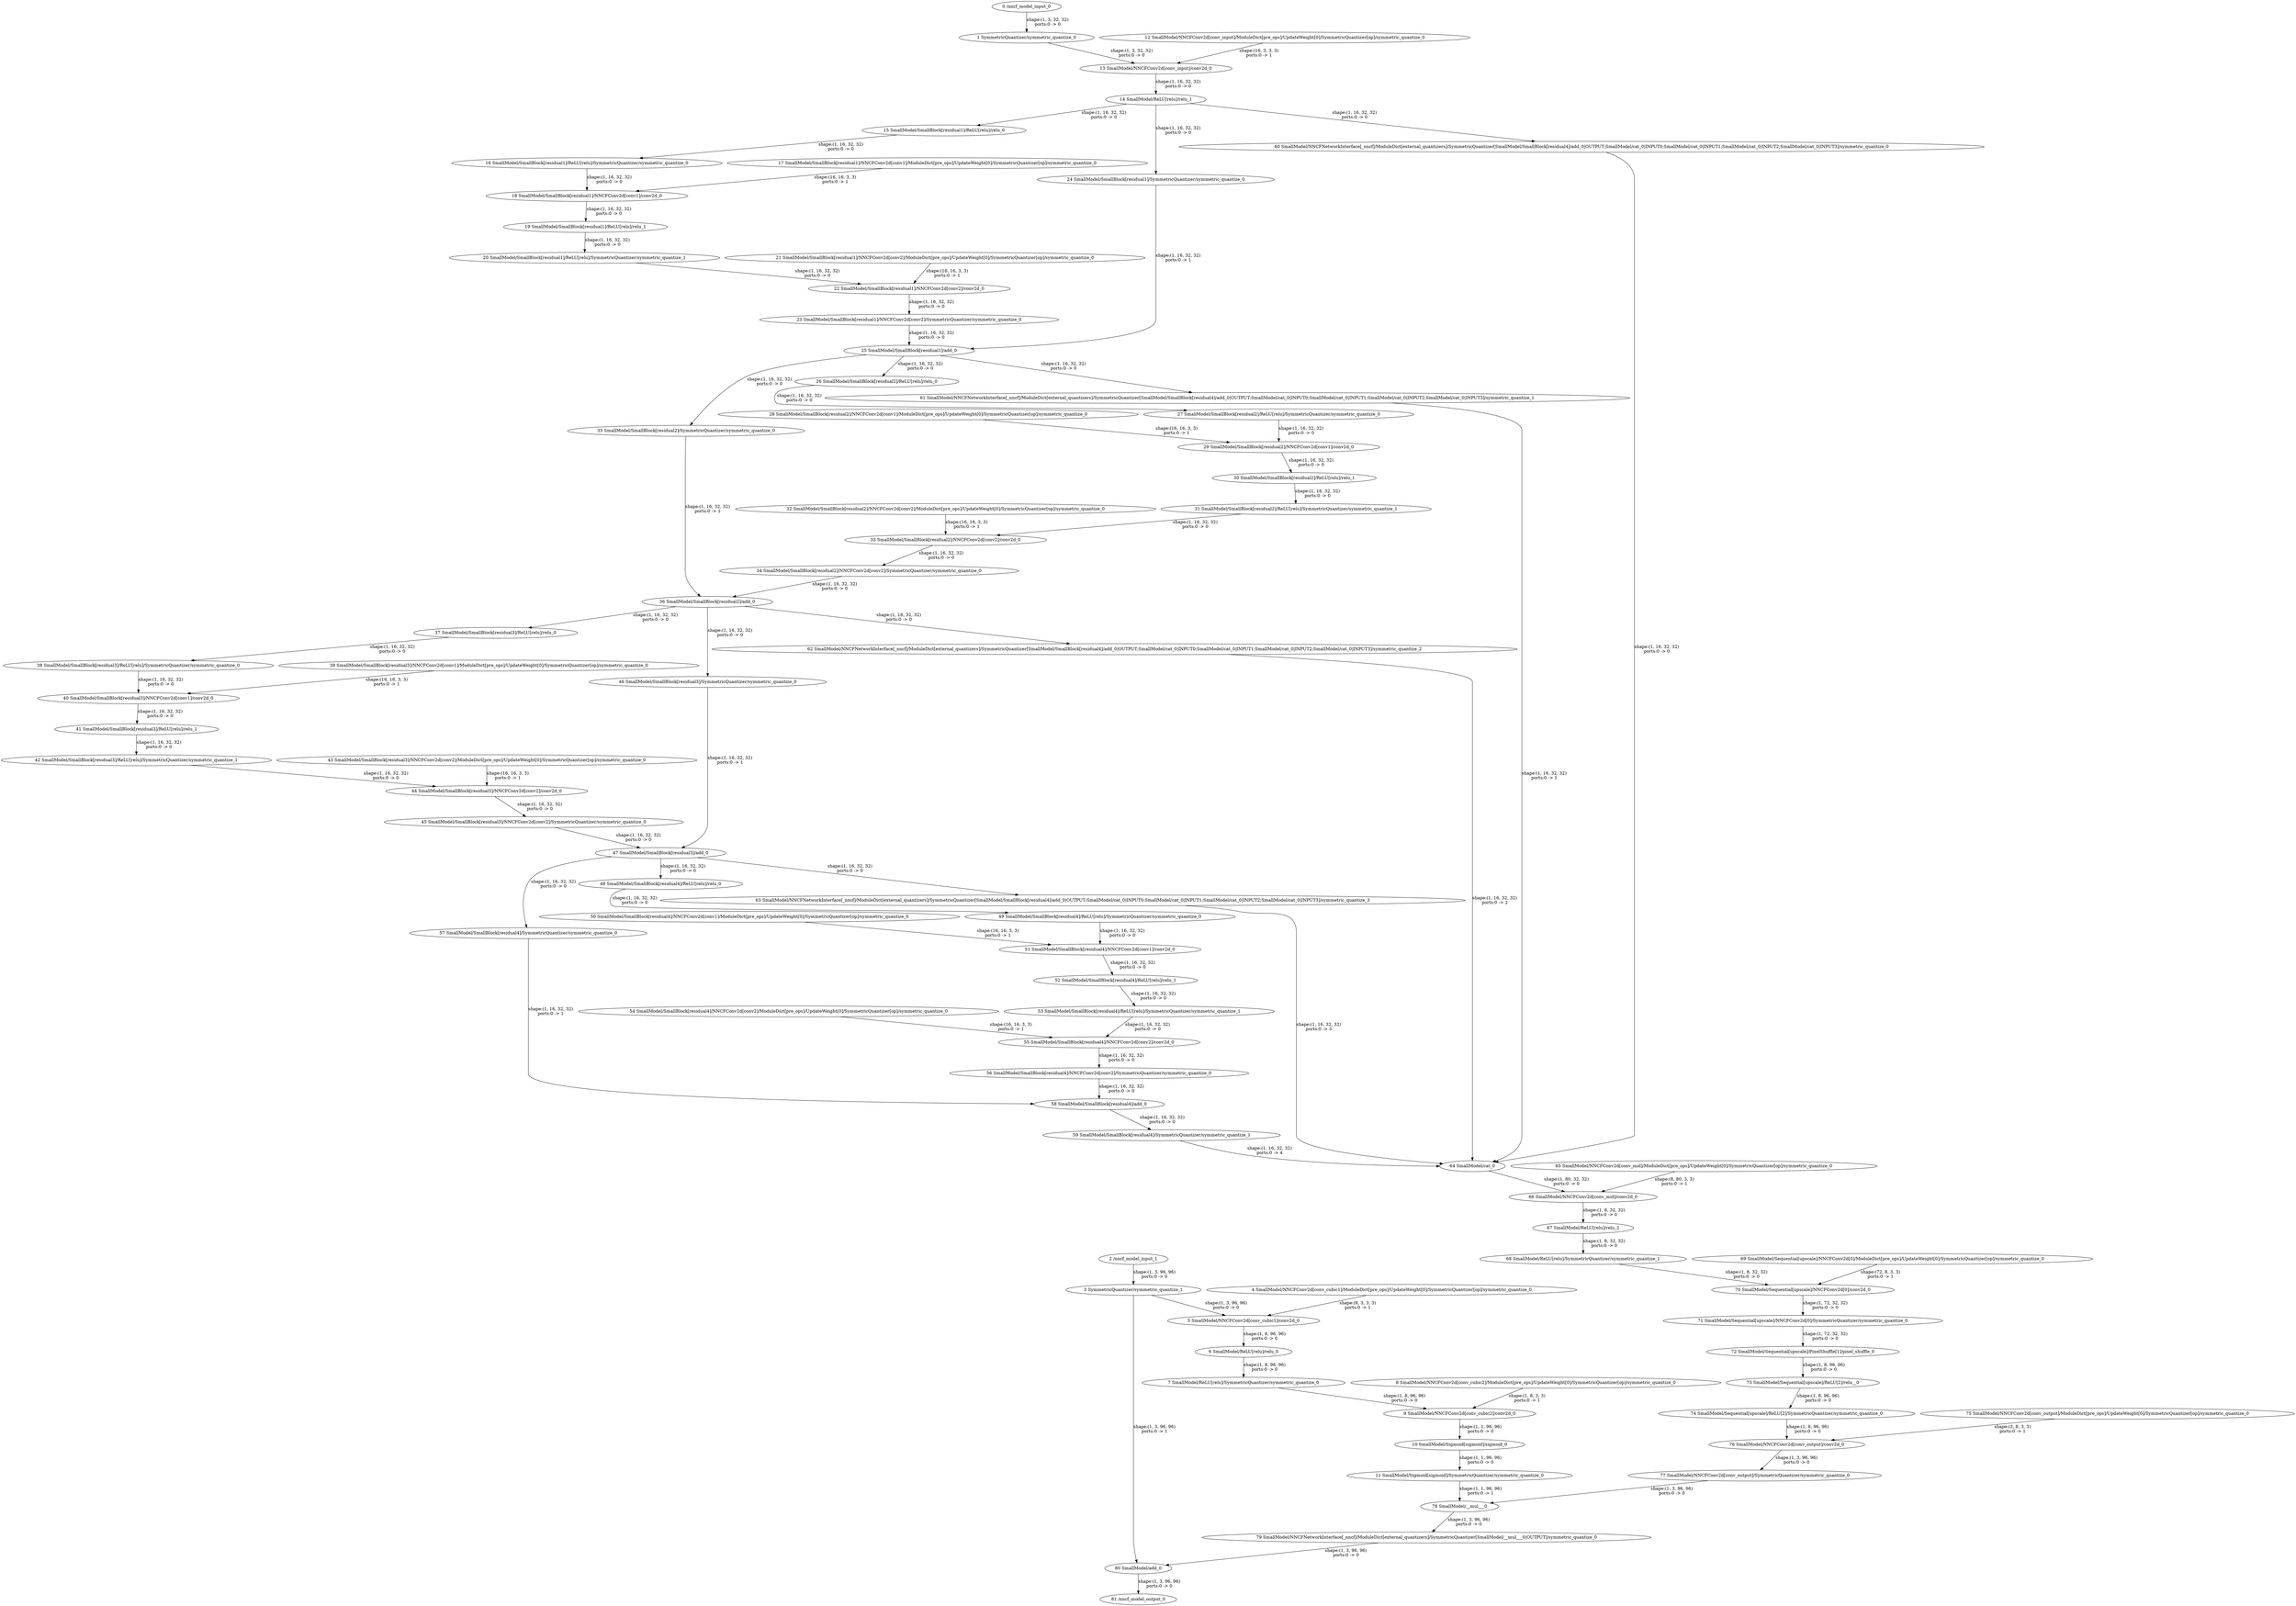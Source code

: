 strict digraph  {
"0 /nncf_model_input_0" [id=0, type=nncf_model_input];
"1 SymmetricQuantizer/symmetric_quantize_0" [id=1, type=symmetric_quantize];
"2 /nncf_model_input_1" [id=2, type=nncf_model_input];
"3 SymmetricQuantizer/symmetric_quantize_1" [id=3, type=symmetric_quantize];
"4 SmallModel/NNCFConv2d[conv_cubic1]/ModuleDict[pre_ops]/UpdateWeight[0]/SymmetricQuantizer[op]/symmetric_quantize_0" [id=4, type=symmetric_quantize];
"5 SmallModel/NNCFConv2d[conv_cubic1]/conv2d_0" [id=5, type=conv2d];
"6 SmallModel/ReLU[relu]/relu_0" [id=6, type=relu];
"7 SmallModel/ReLU[relu]/SymmetricQuantizer/symmetric_quantize_0" [id=7, type=symmetric_quantize];
"8 SmallModel/NNCFConv2d[conv_cubic2]/ModuleDict[pre_ops]/UpdateWeight[0]/SymmetricQuantizer[op]/symmetric_quantize_0" [id=8, type=symmetric_quantize];
"9 SmallModel/NNCFConv2d[conv_cubic2]/conv2d_0" [id=9, type=conv2d];
"10 SmallModel/Sigmoid[sigmoid]/sigmoid_0" [id=10, type=sigmoid];
"11 SmallModel/Sigmoid[sigmoid]/SymmetricQuantizer/symmetric_quantize_0" [id=11, type=symmetric_quantize];
"12 SmallModel/NNCFConv2d[conv_input]/ModuleDict[pre_ops]/UpdateWeight[0]/SymmetricQuantizer[op]/symmetric_quantize_0" [id=12, type=symmetric_quantize];
"13 SmallModel/NNCFConv2d[conv_input]/conv2d_0" [id=13, type=conv2d];
"14 SmallModel/ReLU[relu]/relu_1" [id=14, type=relu];
"15 SmallModel/SmallBlock[residual1]/ReLU[relu]/relu_0" [id=15, type=relu];
"16 SmallModel/SmallBlock[residual1]/ReLU[relu]/SymmetricQuantizer/symmetric_quantize_0" [id=16, type=symmetric_quantize];
"17 SmallModel/SmallBlock[residual1]/NNCFConv2d[conv1]/ModuleDict[pre_ops]/UpdateWeight[0]/SymmetricQuantizer[op]/symmetric_quantize_0" [id=17, type=symmetric_quantize];
"18 SmallModel/SmallBlock[residual1]/NNCFConv2d[conv1]/conv2d_0" [id=18, type=conv2d];
"19 SmallModel/SmallBlock[residual1]/ReLU[relu]/relu_1" [id=19, type=relu];
"20 SmallModel/SmallBlock[residual1]/ReLU[relu]/SymmetricQuantizer/symmetric_quantize_1" [id=20, type=symmetric_quantize];
"21 SmallModel/SmallBlock[residual1]/NNCFConv2d[conv2]/ModuleDict[pre_ops]/UpdateWeight[0]/SymmetricQuantizer[op]/symmetric_quantize_0" [id=21, type=symmetric_quantize];
"22 SmallModel/SmallBlock[residual1]/NNCFConv2d[conv2]/conv2d_0" [id=22, type=conv2d];
"23 SmallModel/SmallBlock[residual1]/NNCFConv2d[conv2]/SymmetricQuantizer/symmetric_quantize_0" [id=23, type=symmetric_quantize];
"24 SmallModel/SmallBlock[residual1]/SymmetricQuantizer/symmetric_quantize_0" [id=24, type=symmetric_quantize];
"25 SmallModel/SmallBlock[residual1]/add_0" [id=25, type=add];
"26 SmallModel/SmallBlock[residual2]/ReLU[relu]/relu_0" [id=26, type=relu];
"27 SmallModel/SmallBlock[residual2]/ReLU[relu]/SymmetricQuantizer/symmetric_quantize_0" [id=27, type=symmetric_quantize];
"28 SmallModel/SmallBlock[residual2]/NNCFConv2d[conv1]/ModuleDict[pre_ops]/UpdateWeight[0]/SymmetricQuantizer[op]/symmetric_quantize_0" [id=28, type=symmetric_quantize];
"29 SmallModel/SmallBlock[residual2]/NNCFConv2d[conv1]/conv2d_0" [id=29, type=conv2d];
"30 SmallModel/SmallBlock[residual2]/ReLU[relu]/relu_1" [id=30, type=relu];
"31 SmallModel/SmallBlock[residual2]/ReLU[relu]/SymmetricQuantizer/symmetric_quantize_1" [id=31, type=symmetric_quantize];
"32 SmallModel/SmallBlock[residual2]/NNCFConv2d[conv2]/ModuleDict[pre_ops]/UpdateWeight[0]/SymmetricQuantizer[op]/symmetric_quantize_0" [id=32, type=symmetric_quantize];
"33 SmallModel/SmallBlock[residual2]/NNCFConv2d[conv2]/conv2d_0" [id=33, type=conv2d];
"34 SmallModel/SmallBlock[residual2]/NNCFConv2d[conv2]/SymmetricQuantizer/symmetric_quantize_0" [id=34, type=symmetric_quantize];
"35 SmallModel/SmallBlock[residual2]/SymmetricQuantizer/symmetric_quantize_0" [id=35, type=symmetric_quantize];
"36 SmallModel/SmallBlock[residual2]/add_0" [id=36, type=add];
"37 SmallModel/SmallBlock[residual3]/ReLU[relu]/relu_0" [id=37, type=relu];
"38 SmallModel/SmallBlock[residual3]/ReLU[relu]/SymmetricQuantizer/symmetric_quantize_0" [id=38, type=symmetric_quantize];
"39 SmallModel/SmallBlock[residual3]/NNCFConv2d[conv1]/ModuleDict[pre_ops]/UpdateWeight[0]/SymmetricQuantizer[op]/symmetric_quantize_0" [id=39, type=symmetric_quantize];
"40 SmallModel/SmallBlock[residual3]/NNCFConv2d[conv1]/conv2d_0" [id=40, type=conv2d];
"41 SmallModel/SmallBlock[residual3]/ReLU[relu]/relu_1" [id=41, type=relu];
"42 SmallModel/SmallBlock[residual3]/ReLU[relu]/SymmetricQuantizer/symmetric_quantize_1" [id=42, type=symmetric_quantize];
"43 SmallModel/SmallBlock[residual3]/NNCFConv2d[conv2]/ModuleDict[pre_ops]/UpdateWeight[0]/SymmetricQuantizer[op]/symmetric_quantize_0" [id=43, type=symmetric_quantize];
"44 SmallModel/SmallBlock[residual3]/NNCFConv2d[conv2]/conv2d_0" [id=44, type=conv2d];
"45 SmallModel/SmallBlock[residual3]/NNCFConv2d[conv2]/SymmetricQuantizer/symmetric_quantize_0" [id=45, type=symmetric_quantize];
"46 SmallModel/SmallBlock[residual3]/SymmetricQuantizer/symmetric_quantize_0" [id=46, type=symmetric_quantize];
"47 SmallModel/SmallBlock[residual3]/add_0" [id=47, type=add];
"48 SmallModel/SmallBlock[residual4]/ReLU[relu]/relu_0" [id=48, type=relu];
"49 SmallModel/SmallBlock[residual4]/ReLU[relu]/SymmetricQuantizer/symmetric_quantize_0" [id=49, type=symmetric_quantize];
"50 SmallModel/SmallBlock[residual4]/NNCFConv2d[conv1]/ModuleDict[pre_ops]/UpdateWeight[0]/SymmetricQuantizer[op]/symmetric_quantize_0" [id=50, type=symmetric_quantize];
"51 SmallModel/SmallBlock[residual4]/NNCFConv2d[conv1]/conv2d_0" [id=51, type=conv2d];
"52 SmallModel/SmallBlock[residual4]/ReLU[relu]/relu_1" [id=52, type=relu];
"53 SmallModel/SmallBlock[residual4]/ReLU[relu]/SymmetricQuantizer/symmetric_quantize_1" [id=53, type=symmetric_quantize];
"54 SmallModel/SmallBlock[residual4]/NNCFConv2d[conv2]/ModuleDict[pre_ops]/UpdateWeight[0]/SymmetricQuantizer[op]/symmetric_quantize_0" [id=54, type=symmetric_quantize];
"55 SmallModel/SmallBlock[residual4]/NNCFConv2d[conv2]/conv2d_0" [id=55, type=conv2d];
"56 SmallModel/SmallBlock[residual4]/NNCFConv2d[conv2]/SymmetricQuantizer/symmetric_quantize_0" [id=56, type=symmetric_quantize];
"57 SmallModel/SmallBlock[residual4]/SymmetricQuantizer/symmetric_quantize_0" [id=57, type=symmetric_quantize];
"58 SmallModel/SmallBlock[residual4]/add_0" [id=58, type=add];
"59 SmallModel/SmallBlock[residual4]/SymmetricQuantizer/symmetric_quantize_1" [id=59, type=symmetric_quantize];
"60 SmallModel/NNCFNetworkInterface[_nncf]/ModuleDict[external_quantizers]/SymmetricQuantizer[SmallModel/SmallBlock[residual4]/add_0|OUTPUT;SmallModel/cat_0|INPUT0;SmallModel/cat_0|INPUT1;SmallModel/cat_0|INPUT2;SmallModel/cat_0|INPUT3]/symmetric_quantize_0" [id=60, type=symmetric_quantize];
"61 SmallModel/NNCFNetworkInterface[_nncf]/ModuleDict[external_quantizers]/SymmetricQuantizer[SmallModel/SmallBlock[residual4]/add_0|OUTPUT;SmallModel/cat_0|INPUT0;SmallModel/cat_0|INPUT1;SmallModel/cat_0|INPUT2;SmallModel/cat_0|INPUT3]/symmetric_quantize_1" [id=61, type=symmetric_quantize];
"62 SmallModel/NNCFNetworkInterface[_nncf]/ModuleDict[external_quantizers]/SymmetricQuantizer[SmallModel/SmallBlock[residual4]/add_0|OUTPUT;SmallModel/cat_0|INPUT0;SmallModel/cat_0|INPUT1;SmallModel/cat_0|INPUT2;SmallModel/cat_0|INPUT3]/symmetric_quantize_2" [id=62, type=symmetric_quantize];
"63 SmallModel/NNCFNetworkInterface[_nncf]/ModuleDict[external_quantizers]/SymmetricQuantizer[SmallModel/SmallBlock[residual4]/add_0|OUTPUT;SmallModel/cat_0|INPUT0;SmallModel/cat_0|INPUT1;SmallModel/cat_0|INPUT2;SmallModel/cat_0|INPUT3]/symmetric_quantize_3" [id=63, type=symmetric_quantize];
"64 SmallModel/cat_0" [id=64, type=cat];
"65 SmallModel/NNCFConv2d[conv_mid]/ModuleDict[pre_ops]/UpdateWeight[0]/SymmetricQuantizer[op]/symmetric_quantize_0" [id=65, type=symmetric_quantize];
"66 SmallModel/NNCFConv2d[conv_mid]/conv2d_0" [id=66, type=conv2d];
"67 SmallModel/ReLU[relu]/relu_2" [id=67, type=relu];
"68 SmallModel/ReLU[relu]/SymmetricQuantizer/symmetric_quantize_1" [id=68, type=symmetric_quantize];
"69 SmallModel/Sequential[upscale]/NNCFConv2d[0]/ModuleDict[pre_ops]/UpdateWeight[0]/SymmetricQuantizer[op]/symmetric_quantize_0" [id=69, type=symmetric_quantize];
"70 SmallModel/Sequential[upscale]/NNCFConv2d[0]/conv2d_0" [id=70, type=conv2d];
"71 SmallModel/Sequential[upscale]/NNCFConv2d[0]/SymmetricQuantizer/symmetric_quantize_0" [id=71, type=symmetric_quantize];
"72 SmallModel/Sequential[upscale]/PixelShuffle[1]/pixel_shuffle_0" [id=72, type=pixel_shuffle];
"73 SmallModel/Sequential[upscale]/ReLU[2]/relu__0" [id=73, type=relu_];
"74 SmallModel/Sequential[upscale]/ReLU[2]/SymmetricQuantizer/symmetric_quantize_0" [id=74, type=symmetric_quantize];
"75 SmallModel/NNCFConv2d[conv_output]/ModuleDict[pre_ops]/UpdateWeight[0]/SymmetricQuantizer[op]/symmetric_quantize_0" [id=75, type=symmetric_quantize];
"76 SmallModel/NNCFConv2d[conv_output]/conv2d_0" [id=76, type=conv2d];
"77 SmallModel/NNCFConv2d[conv_output]/SymmetricQuantizer/symmetric_quantize_0" [id=77, type=symmetric_quantize];
"78 SmallModel/__mul___0" [id=78, type=__mul__];
"79 SmallModel/NNCFNetworkInterface[_nncf]/ModuleDict[external_quantizers]/SymmetricQuantizer[SmallModel/__mul___0|OUTPUT]/symmetric_quantize_0" [id=79, type=symmetric_quantize];
"80 SmallModel/add_0" [id=80, type=add];
"81 /nncf_model_output_0" [id=81, type=nncf_model_output];
"0 /nncf_model_input_0" -> "1 SymmetricQuantizer/symmetric_quantize_0"  [label="shape:(1, 3, 32, 32)\nports:0 -> 0", style=solid];
"1 SymmetricQuantizer/symmetric_quantize_0" -> "13 SmallModel/NNCFConv2d[conv_input]/conv2d_0"  [label="shape:(1, 3, 32, 32)\nports:0 -> 0", style=solid];
"2 /nncf_model_input_1" -> "3 SymmetricQuantizer/symmetric_quantize_1"  [label="shape:(1, 3, 96, 96)\nports:0 -> 0", style=solid];
"3 SymmetricQuantizer/symmetric_quantize_1" -> "5 SmallModel/NNCFConv2d[conv_cubic1]/conv2d_0"  [label="shape:(1, 3, 96, 96)\nports:0 -> 0", style=solid];
"3 SymmetricQuantizer/symmetric_quantize_1" -> "80 SmallModel/add_0"  [label="shape:(1, 3, 96, 96)\nports:0 -> 1", style=solid];
"4 SmallModel/NNCFConv2d[conv_cubic1]/ModuleDict[pre_ops]/UpdateWeight[0]/SymmetricQuantizer[op]/symmetric_quantize_0" -> "5 SmallModel/NNCFConv2d[conv_cubic1]/conv2d_0"  [label="shape:(8, 3, 3, 3)\nports:0 -> 1", style=solid];
"5 SmallModel/NNCFConv2d[conv_cubic1]/conv2d_0" -> "6 SmallModel/ReLU[relu]/relu_0"  [label="shape:(1, 8, 96, 96)\nports:0 -> 0", style=solid];
"6 SmallModel/ReLU[relu]/relu_0" -> "7 SmallModel/ReLU[relu]/SymmetricQuantizer/symmetric_quantize_0"  [label="shape:(1, 8, 96, 96)\nports:0 -> 0", style=solid];
"7 SmallModel/ReLU[relu]/SymmetricQuantizer/symmetric_quantize_0" -> "9 SmallModel/NNCFConv2d[conv_cubic2]/conv2d_0"  [label="shape:(1, 8, 96, 96)\nports:0 -> 0", style=solid];
"8 SmallModel/NNCFConv2d[conv_cubic2]/ModuleDict[pre_ops]/UpdateWeight[0]/SymmetricQuantizer[op]/symmetric_quantize_0" -> "9 SmallModel/NNCFConv2d[conv_cubic2]/conv2d_0"  [label="shape:(1, 8, 3, 3)\nports:0 -> 1", style=solid];
"9 SmallModel/NNCFConv2d[conv_cubic2]/conv2d_0" -> "10 SmallModel/Sigmoid[sigmoid]/sigmoid_0"  [label="shape:(1, 1, 96, 96)\nports:0 -> 0", style=solid];
"10 SmallModel/Sigmoid[sigmoid]/sigmoid_0" -> "11 SmallModel/Sigmoid[sigmoid]/SymmetricQuantizer/symmetric_quantize_0"  [label="shape:(1, 1, 96, 96)\nports:0 -> 0", style=solid];
"11 SmallModel/Sigmoid[sigmoid]/SymmetricQuantizer/symmetric_quantize_0" -> "78 SmallModel/__mul___0"  [label="shape:(1, 1, 96, 96)\nports:0 -> 1", style=solid];
"12 SmallModel/NNCFConv2d[conv_input]/ModuleDict[pre_ops]/UpdateWeight[0]/SymmetricQuantizer[op]/symmetric_quantize_0" -> "13 SmallModel/NNCFConv2d[conv_input]/conv2d_0"  [label="shape:(16, 3, 3, 3)\nports:0 -> 1", style=solid];
"13 SmallModel/NNCFConv2d[conv_input]/conv2d_0" -> "14 SmallModel/ReLU[relu]/relu_1"  [label="shape:(1, 16, 32, 32)\nports:0 -> 0", style=solid];
"14 SmallModel/ReLU[relu]/relu_1" -> "15 SmallModel/SmallBlock[residual1]/ReLU[relu]/relu_0"  [label="shape:(1, 16, 32, 32)\nports:0 -> 0", style=solid];
"14 SmallModel/ReLU[relu]/relu_1" -> "24 SmallModel/SmallBlock[residual1]/SymmetricQuantizer/symmetric_quantize_0"  [label="shape:(1, 16, 32, 32)\nports:0 -> 0", style=solid];
"14 SmallModel/ReLU[relu]/relu_1" -> "60 SmallModel/NNCFNetworkInterface[_nncf]/ModuleDict[external_quantizers]/SymmetricQuantizer[SmallModel/SmallBlock[residual4]/add_0|OUTPUT;SmallModel/cat_0|INPUT0;SmallModel/cat_0|INPUT1;SmallModel/cat_0|INPUT2;SmallModel/cat_0|INPUT3]/symmetric_quantize_0"  [label="shape:(1, 16, 32, 32)\nports:0 -> 0", style=solid];
"15 SmallModel/SmallBlock[residual1]/ReLU[relu]/relu_0" -> "16 SmallModel/SmallBlock[residual1]/ReLU[relu]/SymmetricQuantizer/symmetric_quantize_0"  [label="shape:(1, 16, 32, 32)\nports:0 -> 0", style=solid];
"16 SmallModel/SmallBlock[residual1]/ReLU[relu]/SymmetricQuantizer/symmetric_quantize_0" -> "18 SmallModel/SmallBlock[residual1]/NNCFConv2d[conv1]/conv2d_0"  [label="shape:(1, 16, 32, 32)\nports:0 -> 0", style=solid];
"17 SmallModel/SmallBlock[residual1]/NNCFConv2d[conv1]/ModuleDict[pre_ops]/UpdateWeight[0]/SymmetricQuantizer[op]/symmetric_quantize_0" -> "18 SmallModel/SmallBlock[residual1]/NNCFConv2d[conv1]/conv2d_0"  [label="shape:(16, 16, 3, 3)\nports:0 -> 1", style=solid];
"18 SmallModel/SmallBlock[residual1]/NNCFConv2d[conv1]/conv2d_0" -> "19 SmallModel/SmallBlock[residual1]/ReLU[relu]/relu_1"  [label="shape:(1, 16, 32, 32)\nports:0 -> 0", style=solid];
"19 SmallModel/SmallBlock[residual1]/ReLU[relu]/relu_1" -> "20 SmallModel/SmallBlock[residual1]/ReLU[relu]/SymmetricQuantizer/symmetric_quantize_1"  [label="shape:(1, 16, 32, 32)\nports:0 -> 0", style=solid];
"20 SmallModel/SmallBlock[residual1]/ReLU[relu]/SymmetricQuantizer/symmetric_quantize_1" -> "22 SmallModel/SmallBlock[residual1]/NNCFConv2d[conv2]/conv2d_0"  [label="shape:(1, 16, 32, 32)\nports:0 -> 0", style=solid];
"21 SmallModel/SmallBlock[residual1]/NNCFConv2d[conv2]/ModuleDict[pre_ops]/UpdateWeight[0]/SymmetricQuantizer[op]/symmetric_quantize_0" -> "22 SmallModel/SmallBlock[residual1]/NNCFConv2d[conv2]/conv2d_0"  [label="shape:(16, 16, 3, 3)\nports:0 -> 1", style=solid];
"22 SmallModel/SmallBlock[residual1]/NNCFConv2d[conv2]/conv2d_0" -> "23 SmallModel/SmallBlock[residual1]/NNCFConv2d[conv2]/SymmetricQuantizer/symmetric_quantize_0"  [label="shape:(1, 16, 32, 32)\nports:0 -> 0", style=solid];
"23 SmallModel/SmallBlock[residual1]/NNCFConv2d[conv2]/SymmetricQuantizer/symmetric_quantize_0" -> "25 SmallModel/SmallBlock[residual1]/add_0"  [label="shape:(1, 16, 32, 32)\nports:0 -> 0", style=solid];
"24 SmallModel/SmallBlock[residual1]/SymmetricQuantizer/symmetric_quantize_0" -> "25 SmallModel/SmallBlock[residual1]/add_0"  [label="shape:(1, 16, 32, 32)\nports:0 -> 1", style=solid];
"25 SmallModel/SmallBlock[residual1]/add_0" -> "26 SmallModel/SmallBlock[residual2]/ReLU[relu]/relu_0"  [label="shape:(1, 16, 32, 32)\nports:0 -> 0", style=solid];
"25 SmallModel/SmallBlock[residual1]/add_0" -> "35 SmallModel/SmallBlock[residual2]/SymmetricQuantizer/symmetric_quantize_0"  [label="shape:(1, 16, 32, 32)\nports:0 -> 0", style=solid];
"25 SmallModel/SmallBlock[residual1]/add_0" -> "61 SmallModel/NNCFNetworkInterface[_nncf]/ModuleDict[external_quantizers]/SymmetricQuantizer[SmallModel/SmallBlock[residual4]/add_0|OUTPUT;SmallModel/cat_0|INPUT0;SmallModel/cat_0|INPUT1;SmallModel/cat_0|INPUT2;SmallModel/cat_0|INPUT3]/symmetric_quantize_1"  [label="shape:(1, 16, 32, 32)\nports:0 -> 0", style=solid];
"26 SmallModel/SmallBlock[residual2]/ReLU[relu]/relu_0" -> "27 SmallModel/SmallBlock[residual2]/ReLU[relu]/SymmetricQuantizer/symmetric_quantize_0"  [label="shape:(1, 16, 32, 32)\nports:0 -> 0", style=solid];
"27 SmallModel/SmallBlock[residual2]/ReLU[relu]/SymmetricQuantizer/symmetric_quantize_0" -> "29 SmallModel/SmallBlock[residual2]/NNCFConv2d[conv1]/conv2d_0"  [label="shape:(1, 16, 32, 32)\nports:0 -> 0", style=solid];
"28 SmallModel/SmallBlock[residual2]/NNCFConv2d[conv1]/ModuleDict[pre_ops]/UpdateWeight[0]/SymmetricQuantizer[op]/symmetric_quantize_0" -> "29 SmallModel/SmallBlock[residual2]/NNCFConv2d[conv1]/conv2d_0"  [label="shape:(16, 16, 3, 3)\nports:0 -> 1", style=solid];
"29 SmallModel/SmallBlock[residual2]/NNCFConv2d[conv1]/conv2d_0" -> "30 SmallModel/SmallBlock[residual2]/ReLU[relu]/relu_1"  [label="shape:(1, 16, 32, 32)\nports:0 -> 0", style=solid];
"30 SmallModel/SmallBlock[residual2]/ReLU[relu]/relu_1" -> "31 SmallModel/SmallBlock[residual2]/ReLU[relu]/SymmetricQuantizer/symmetric_quantize_1"  [label="shape:(1, 16, 32, 32)\nports:0 -> 0", style=solid];
"31 SmallModel/SmallBlock[residual2]/ReLU[relu]/SymmetricQuantizer/symmetric_quantize_1" -> "33 SmallModel/SmallBlock[residual2]/NNCFConv2d[conv2]/conv2d_0"  [label="shape:(1, 16, 32, 32)\nports:0 -> 0", style=solid];
"32 SmallModel/SmallBlock[residual2]/NNCFConv2d[conv2]/ModuleDict[pre_ops]/UpdateWeight[0]/SymmetricQuantizer[op]/symmetric_quantize_0" -> "33 SmallModel/SmallBlock[residual2]/NNCFConv2d[conv2]/conv2d_0"  [label="shape:(16, 16, 3, 3)\nports:0 -> 1", style=solid];
"33 SmallModel/SmallBlock[residual2]/NNCFConv2d[conv2]/conv2d_0" -> "34 SmallModel/SmallBlock[residual2]/NNCFConv2d[conv2]/SymmetricQuantizer/symmetric_quantize_0"  [label="shape:(1, 16, 32, 32)\nports:0 -> 0", style=solid];
"34 SmallModel/SmallBlock[residual2]/NNCFConv2d[conv2]/SymmetricQuantizer/symmetric_quantize_0" -> "36 SmallModel/SmallBlock[residual2]/add_0"  [label="shape:(1, 16, 32, 32)\nports:0 -> 0", style=solid];
"35 SmallModel/SmallBlock[residual2]/SymmetricQuantizer/symmetric_quantize_0" -> "36 SmallModel/SmallBlock[residual2]/add_0"  [label="shape:(1, 16, 32, 32)\nports:0 -> 1", style=solid];
"36 SmallModel/SmallBlock[residual2]/add_0" -> "37 SmallModel/SmallBlock[residual3]/ReLU[relu]/relu_0"  [label="shape:(1, 16, 32, 32)\nports:0 -> 0", style=solid];
"36 SmallModel/SmallBlock[residual2]/add_0" -> "46 SmallModel/SmallBlock[residual3]/SymmetricQuantizer/symmetric_quantize_0"  [label="shape:(1, 16, 32, 32)\nports:0 -> 0", style=solid];
"36 SmallModel/SmallBlock[residual2]/add_0" -> "62 SmallModel/NNCFNetworkInterface[_nncf]/ModuleDict[external_quantizers]/SymmetricQuantizer[SmallModel/SmallBlock[residual4]/add_0|OUTPUT;SmallModel/cat_0|INPUT0;SmallModel/cat_0|INPUT1;SmallModel/cat_0|INPUT2;SmallModel/cat_0|INPUT3]/symmetric_quantize_2"  [label="shape:(1, 16, 32, 32)\nports:0 -> 0", style=solid];
"37 SmallModel/SmallBlock[residual3]/ReLU[relu]/relu_0" -> "38 SmallModel/SmallBlock[residual3]/ReLU[relu]/SymmetricQuantizer/symmetric_quantize_0"  [label="shape:(1, 16, 32, 32)\nports:0 -> 0", style=solid];
"38 SmallModel/SmallBlock[residual3]/ReLU[relu]/SymmetricQuantizer/symmetric_quantize_0" -> "40 SmallModel/SmallBlock[residual3]/NNCFConv2d[conv1]/conv2d_0"  [label="shape:(1, 16, 32, 32)\nports:0 -> 0", style=solid];
"39 SmallModel/SmallBlock[residual3]/NNCFConv2d[conv1]/ModuleDict[pre_ops]/UpdateWeight[0]/SymmetricQuantizer[op]/symmetric_quantize_0" -> "40 SmallModel/SmallBlock[residual3]/NNCFConv2d[conv1]/conv2d_0"  [label="shape:(16, 16, 3, 3)\nports:0 -> 1", style=solid];
"40 SmallModel/SmallBlock[residual3]/NNCFConv2d[conv1]/conv2d_0" -> "41 SmallModel/SmallBlock[residual3]/ReLU[relu]/relu_1"  [label="shape:(1, 16, 32, 32)\nports:0 -> 0", style=solid];
"41 SmallModel/SmallBlock[residual3]/ReLU[relu]/relu_1" -> "42 SmallModel/SmallBlock[residual3]/ReLU[relu]/SymmetricQuantizer/symmetric_quantize_1"  [label="shape:(1, 16, 32, 32)\nports:0 -> 0", style=solid];
"42 SmallModel/SmallBlock[residual3]/ReLU[relu]/SymmetricQuantizer/symmetric_quantize_1" -> "44 SmallModel/SmallBlock[residual3]/NNCFConv2d[conv2]/conv2d_0"  [label="shape:(1, 16, 32, 32)\nports:0 -> 0", style=solid];
"43 SmallModel/SmallBlock[residual3]/NNCFConv2d[conv2]/ModuleDict[pre_ops]/UpdateWeight[0]/SymmetricQuantizer[op]/symmetric_quantize_0" -> "44 SmallModel/SmallBlock[residual3]/NNCFConv2d[conv2]/conv2d_0"  [label="shape:(16, 16, 3, 3)\nports:0 -> 1", style=solid];
"44 SmallModel/SmallBlock[residual3]/NNCFConv2d[conv2]/conv2d_0" -> "45 SmallModel/SmallBlock[residual3]/NNCFConv2d[conv2]/SymmetricQuantizer/symmetric_quantize_0"  [label="shape:(1, 16, 32, 32)\nports:0 -> 0", style=solid];
"45 SmallModel/SmallBlock[residual3]/NNCFConv2d[conv2]/SymmetricQuantizer/symmetric_quantize_0" -> "47 SmallModel/SmallBlock[residual3]/add_0"  [label="shape:(1, 16, 32, 32)\nports:0 -> 0", style=solid];
"46 SmallModel/SmallBlock[residual3]/SymmetricQuantizer/symmetric_quantize_0" -> "47 SmallModel/SmallBlock[residual3]/add_0"  [label="shape:(1, 16, 32, 32)\nports:0 -> 1", style=solid];
"47 SmallModel/SmallBlock[residual3]/add_0" -> "48 SmallModel/SmallBlock[residual4]/ReLU[relu]/relu_0"  [label="shape:(1, 16, 32, 32)\nports:0 -> 0", style=solid];
"47 SmallModel/SmallBlock[residual3]/add_0" -> "57 SmallModel/SmallBlock[residual4]/SymmetricQuantizer/symmetric_quantize_0"  [label="shape:(1, 16, 32, 32)\nports:0 -> 0", style=solid];
"47 SmallModel/SmallBlock[residual3]/add_0" -> "63 SmallModel/NNCFNetworkInterface[_nncf]/ModuleDict[external_quantizers]/SymmetricQuantizer[SmallModel/SmallBlock[residual4]/add_0|OUTPUT;SmallModel/cat_0|INPUT0;SmallModel/cat_0|INPUT1;SmallModel/cat_0|INPUT2;SmallModel/cat_0|INPUT3]/symmetric_quantize_3"  [label="shape:(1, 16, 32, 32)\nports:0 -> 0", style=solid];
"48 SmallModel/SmallBlock[residual4]/ReLU[relu]/relu_0" -> "49 SmallModel/SmallBlock[residual4]/ReLU[relu]/SymmetricQuantizer/symmetric_quantize_0"  [label="shape:(1, 16, 32, 32)\nports:0 -> 0", style=solid];
"49 SmallModel/SmallBlock[residual4]/ReLU[relu]/SymmetricQuantizer/symmetric_quantize_0" -> "51 SmallModel/SmallBlock[residual4]/NNCFConv2d[conv1]/conv2d_0"  [label="shape:(1, 16, 32, 32)\nports:0 -> 0", style=solid];
"50 SmallModel/SmallBlock[residual4]/NNCFConv2d[conv1]/ModuleDict[pre_ops]/UpdateWeight[0]/SymmetricQuantizer[op]/symmetric_quantize_0" -> "51 SmallModel/SmallBlock[residual4]/NNCFConv2d[conv1]/conv2d_0"  [label="shape:(16, 16, 3, 3)\nports:0 -> 1", style=solid];
"51 SmallModel/SmallBlock[residual4]/NNCFConv2d[conv1]/conv2d_0" -> "52 SmallModel/SmallBlock[residual4]/ReLU[relu]/relu_1"  [label="shape:(1, 16, 32, 32)\nports:0 -> 0", style=solid];
"52 SmallModel/SmallBlock[residual4]/ReLU[relu]/relu_1" -> "53 SmallModel/SmallBlock[residual4]/ReLU[relu]/SymmetricQuantizer/symmetric_quantize_1"  [label="shape:(1, 16, 32, 32)\nports:0 -> 0", style=solid];
"53 SmallModel/SmallBlock[residual4]/ReLU[relu]/SymmetricQuantizer/symmetric_quantize_1" -> "55 SmallModel/SmallBlock[residual4]/NNCFConv2d[conv2]/conv2d_0"  [label="shape:(1, 16, 32, 32)\nports:0 -> 0", style=solid];
"54 SmallModel/SmallBlock[residual4]/NNCFConv2d[conv2]/ModuleDict[pre_ops]/UpdateWeight[0]/SymmetricQuantizer[op]/symmetric_quantize_0" -> "55 SmallModel/SmallBlock[residual4]/NNCFConv2d[conv2]/conv2d_0"  [label="shape:(16, 16, 3, 3)\nports:0 -> 1", style=solid];
"55 SmallModel/SmallBlock[residual4]/NNCFConv2d[conv2]/conv2d_0" -> "56 SmallModel/SmallBlock[residual4]/NNCFConv2d[conv2]/SymmetricQuantizer/symmetric_quantize_0"  [label="shape:(1, 16, 32, 32)\nports:0 -> 0", style=solid];
"56 SmallModel/SmallBlock[residual4]/NNCFConv2d[conv2]/SymmetricQuantizer/symmetric_quantize_0" -> "58 SmallModel/SmallBlock[residual4]/add_0"  [label="shape:(1, 16, 32, 32)\nports:0 -> 0", style=solid];
"57 SmallModel/SmallBlock[residual4]/SymmetricQuantizer/symmetric_quantize_0" -> "58 SmallModel/SmallBlock[residual4]/add_0"  [label="shape:(1, 16, 32, 32)\nports:0 -> 1", style=solid];
"58 SmallModel/SmallBlock[residual4]/add_0" -> "59 SmallModel/SmallBlock[residual4]/SymmetricQuantizer/symmetric_quantize_1"  [label="shape:(1, 16, 32, 32)\nports:0 -> 0", style=solid];
"59 SmallModel/SmallBlock[residual4]/SymmetricQuantizer/symmetric_quantize_1" -> "64 SmallModel/cat_0"  [label="shape:(1, 16, 32, 32)\nports:0 -> 4", style=solid];
"60 SmallModel/NNCFNetworkInterface[_nncf]/ModuleDict[external_quantizers]/SymmetricQuantizer[SmallModel/SmallBlock[residual4]/add_0|OUTPUT;SmallModel/cat_0|INPUT0;SmallModel/cat_0|INPUT1;SmallModel/cat_0|INPUT2;SmallModel/cat_0|INPUT3]/symmetric_quantize_0" -> "64 SmallModel/cat_0"  [label="shape:(1, 16, 32, 32)\nports:0 -> 0", style=solid];
"61 SmallModel/NNCFNetworkInterface[_nncf]/ModuleDict[external_quantizers]/SymmetricQuantizer[SmallModel/SmallBlock[residual4]/add_0|OUTPUT;SmallModel/cat_0|INPUT0;SmallModel/cat_0|INPUT1;SmallModel/cat_0|INPUT2;SmallModel/cat_0|INPUT3]/symmetric_quantize_1" -> "64 SmallModel/cat_0"  [label="shape:(1, 16, 32, 32)\nports:0 -> 1", style=solid];
"62 SmallModel/NNCFNetworkInterface[_nncf]/ModuleDict[external_quantizers]/SymmetricQuantizer[SmallModel/SmallBlock[residual4]/add_0|OUTPUT;SmallModel/cat_0|INPUT0;SmallModel/cat_0|INPUT1;SmallModel/cat_0|INPUT2;SmallModel/cat_0|INPUT3]/symmetric_quantize_2" -> "64 SmallModel/cat_0"  [label="shape:(1, 16, 32, 32)\nports:0 -> 2", style=solid];
"63 SmallModel/NNCFNetworkInterface[_nncf]/ModuleDict[external_quantizers]/SymmetricQuantizer[SmallModel/SmallBlock[residual4]/add_0|OUTPUT;SmallModel/cat_0|INPUT0;SmallModel/cat_0|INPUT1;SmallModel/cat_0|INPUT2;SmallModel/cat_0|INPUT3]/symmetric_quantize_3" -> "64 SmallModel/cat_0"  [label="shape:(1, 16, 32, 32)\nports:0 -> 3", style=solid];
"64 SmallModel/cat_0" -> "66 SmallModel/NNCFConv2d[conv_mid]/conv2d_0"  [label="shape:(1, 80, 32, 32)\nports:0 -> 0", style=solid];
"65 SmallModel/NNCFConv2d[conv_mid]/ModuleDict[pre_ops]/UpdateWeight[0]/SymmetricQuantizer[op]/symmetric_quantize_0" -> "66 SmallModel/NNCFConv2d[conv_mid]/conv2d_0"  [label="shape:(8, 80, 3, 3)\nports:0 -> 1", style=solid];
"66 SmallModel/NNCFConv2d[conv_mid]/conv2d_0" -> "67 SmallModel/ReLU[relu]/relu_2"  [label="shape:(1, 8, 32, 32)\nports:0 -> 0", style=solid];
"67 SmallModel/ReLU[relu]/relu_2" -> "68 SmallModel/ReLU[relu]/SymmetricQuantizer/symmetric_quantize_1"  [label="shape:(1, 8, 32, 32)\nports:0 -> 0", style=solid];
"68 SmallModel/ReLU[relu]/SymmetricQuantizer/symmetric_quantize_1" -> "70 SmallModel/Sequential[upscale]/NNCFConv2d[0]/conv2d_0"  [label="shape:(1, 8, 32, 32)\nports:0 -> 0", style=solid];
"69 SmallModel/Sequential[upscale]/NNCFConv2d[0]/ModuleDict[pre_ops]/UpdateWeight[0]/SymmetricQuantizer[op]/symmetric_quantize_0" -> "70 SmallModel/Sequential[upscale]/NNCFConv2d[0]/conv2d_0"  [label="shape:(72, 8, 3, 3)\nports:0 -> 1", style=solid];
"70 SmallModel/Sequential[upscale]/NNCFConv2d[0]/conv2d_0" -> "71 SmallModel/Sequential[upscale]/NNCFConv2d[0]/SymmetricQuantizer/symmetric_quantize_0"  [label="shape:(1, 72, 32, 32)\nports:0 -> 0", style=solid];
"71 SmallModel/Sequential[upscale]/NNCFConv2d[0]/SymmetricQuantizer/symmetric_quantize_0" -> "72 SmallModel/Sequential[upscale]/PixelShuffle[1]/pixel_shuffle_0"  [label="shape:(1, 72, 32, 32)\nports:0 -> 0", style=solid];
"72 SmallModel/Sequential[upscale]/PixelShuffle[1]/pixel_shuffle_0" -> "73 SmallModel/Sequential[upscale]/ReLU[2]/relu__0"  [label="shape:(1, 8, 96, 96)\nports:0 -> 0", style=solid];
"73 SmallModel/Sequential[upscale]/ReLU[2]/relu__0" -> "74 SmallModel/Sequential[upscale]/ReLU[2]/SymmetricQuantizer/symmetric_quantize_0"  [label="shape:(1, 8, 96, 96)\nports:0 -> 0", style=solid];
"74 SmallModel/Sequential[upscale]/ReLU[2]/SymmetricQuantizer/symmetric_quantize_0" -> "76 SmallModel/NNCFConv2d[conv_output]/conv2d_0"  [label="shape:(1, 8, 96, 96)\nports:0 -> 0", style=solid];
"75 SmallModel/NNCFConv2d[conv_output]/ModuleDict[pre_ops]/UpdateWeight[0]/SymmetricQuantizer[op]/symmetric_quantize_0" -> "76 SmallModel/NNCFConv2d[conv_output]/conv2d_0"  [label="shape:(3, 8, 3, 3)\nports:0 -> 1", style=solid];
"76 SmallModel/NNCFConv2d[conv_output]/conv2d_0" -> "77 SmallModel/NNCFConv2d[conv_output]/SymmetricQuantizer/symmetric_quantize_0"  [label="shape:(1, 3, 96, 96)\nports:0 -> 0", style=solid];
"77 SmallModel/NNCFConv2d[conv_output]/SymmetricQuantizer/symmetric_quantize_0" -> "78 SmallModel/__mul___0"  [label="shape:(1, 3, 96, 96)\nports:0 -> 0", style=solid];
"78 SmallModel/__mul___0" -> "79 SmallModel/NNCFNetworkInterface[_nncf]/ModuleDict[external_quantizers]/SymmetricQuantizer[SmallModel/__mul___0|OUTPUT]/symmetric_quantize_0"  [label="shape:(1, 3, 96, 96)\nports:0 -> 0", style=solid];
"79 SmallModel/NNCFNetworkInterface[_nncf]/ModuleDict[external_quantizers]/SymmetricQuantizer[SmallModel/__mul___0|OUTPUT]/symmetric_quantize_0" -> "80 SmallModel/add_0"  [label="shape:(1, 3, 96, 96)\nports:0 -> 0", style=solid];
"80 SmallModel/add_0" -> "81 /nncf_model_output_0"  [label="shape:(1, 3, 96, 96)\nports:0 -> 0", style=solid];
}
